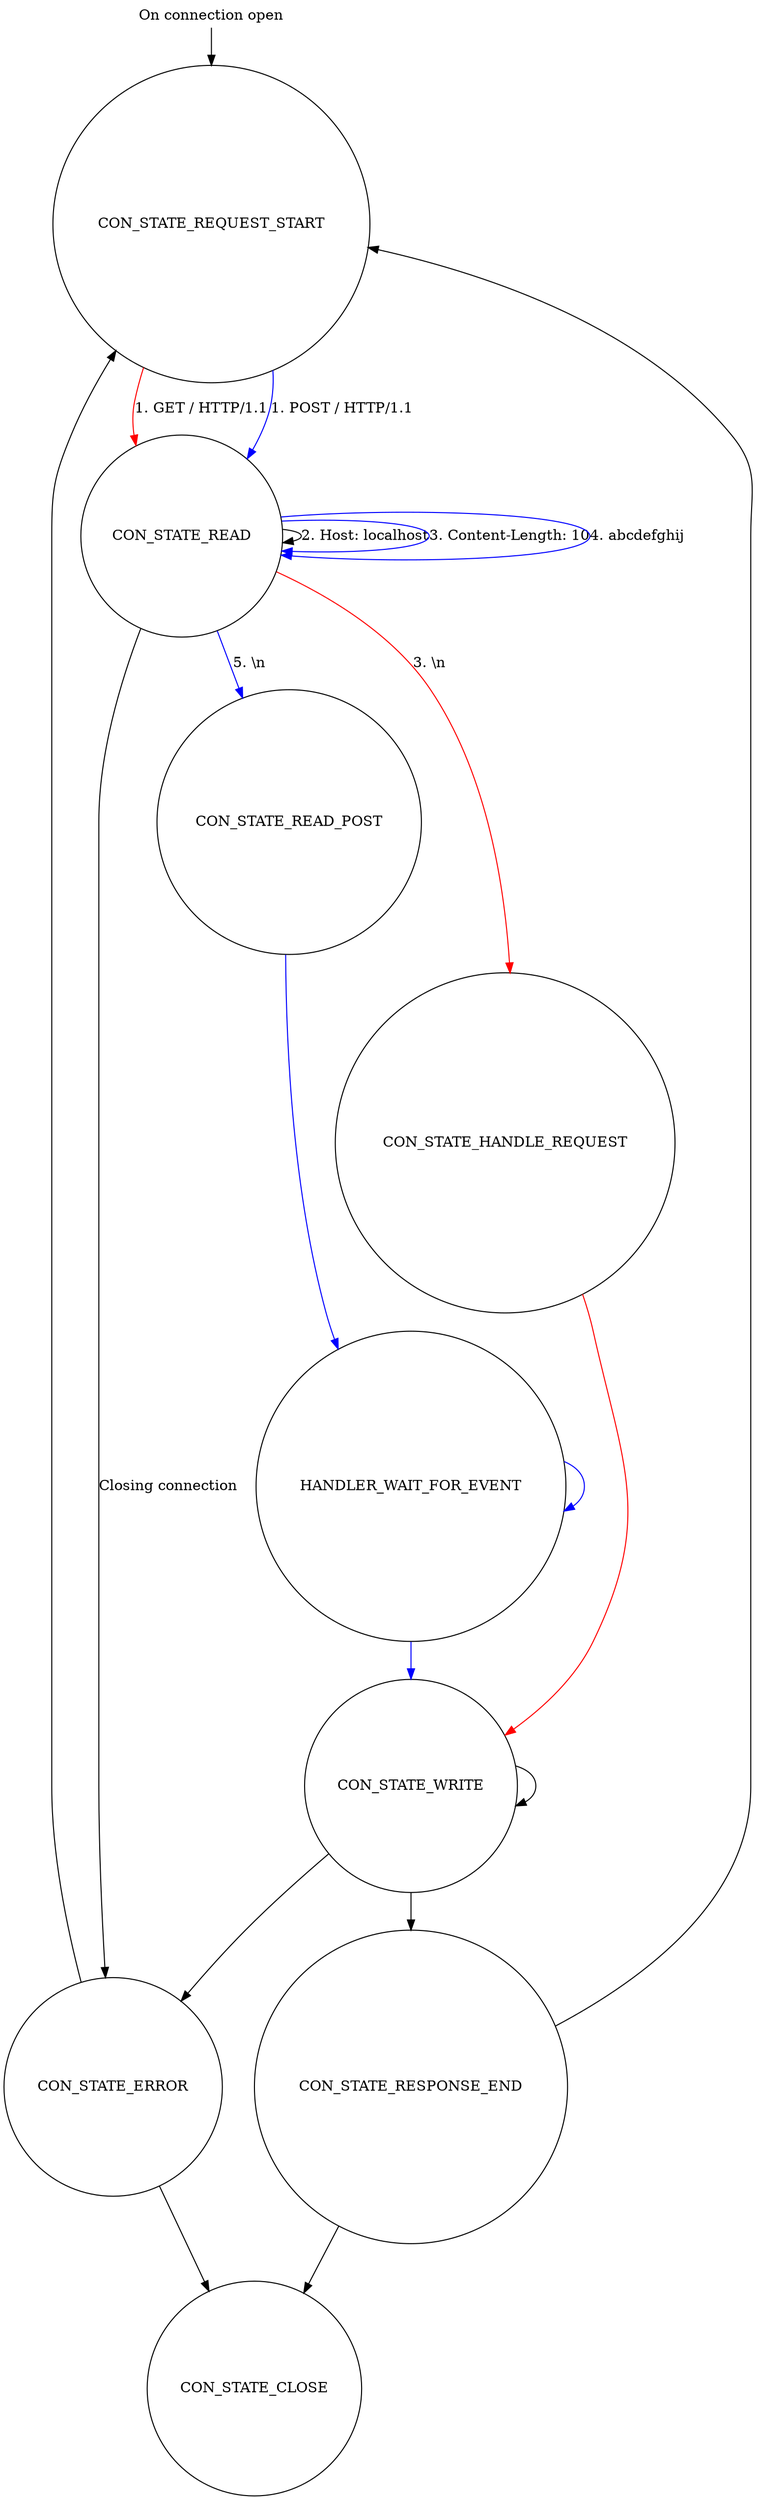 digraph g {

	c0 [shape="circle" label="CON_STATE_REQUEST_START"];
	c1 [shape="circle" label="CON_STATE_READ"];
	c2 [shape="circle" label="CON_STATE_HANDLE_REQUEST"];
	c3 [shape="circle" label="CON_STATE_READ_POST"];
	c4 [shape="circle" label="CON_STATE_WRITE"];	
	c5 [shape="circle" label="CON_STATE_ERROR"];
	c6 [shape="circle" label="CON_STATE_RESPONSE_END"];
	c7 [shape="circle" label="CON_STATE_CLOSE"];
	h2 [shape="circle" label="HANDLER_WAIT_FOR_EVENT"];

	c0 -> c1 [label="1. GET / HTTP/1.1", color="red"];
	c1 -> c1 [label="2. Host: localhost"];
	c1 -> c2 [label="3. \\n", color="red"];
	c2 -> c4 [color="red"];
	
	c1 -> c5 [label="Closing connection"]
	
	c0 -> c1 [label="1. POST / HTTP/1.1", color="blue"];
	c1 -> c1 [label="3. Content-Length: 10", color="blue"];
	c1 -> c1 [label="4. abcdefghij", color="blue"];
	c1 -> c3 [label="5. \\n", color="blue"];
	c3 -> h2 [color="blue"];	
	h2 -> h2 [color="blue"];
	h2 -> c4 [color="blue"];
	
	c4 -> c4;

	c4 -> c5;
	c4 -> c6;

	c6 -> c7;
	c6 -> c0;
	c5 -> c7;
	c5 -> c0;

__start0 [label="On connection open" shape="none" width="0" height="0"];
__start0 -> c0;

}

//dot -Tsvg Lighttpd_examples.dot > Lighttpd_examples.png